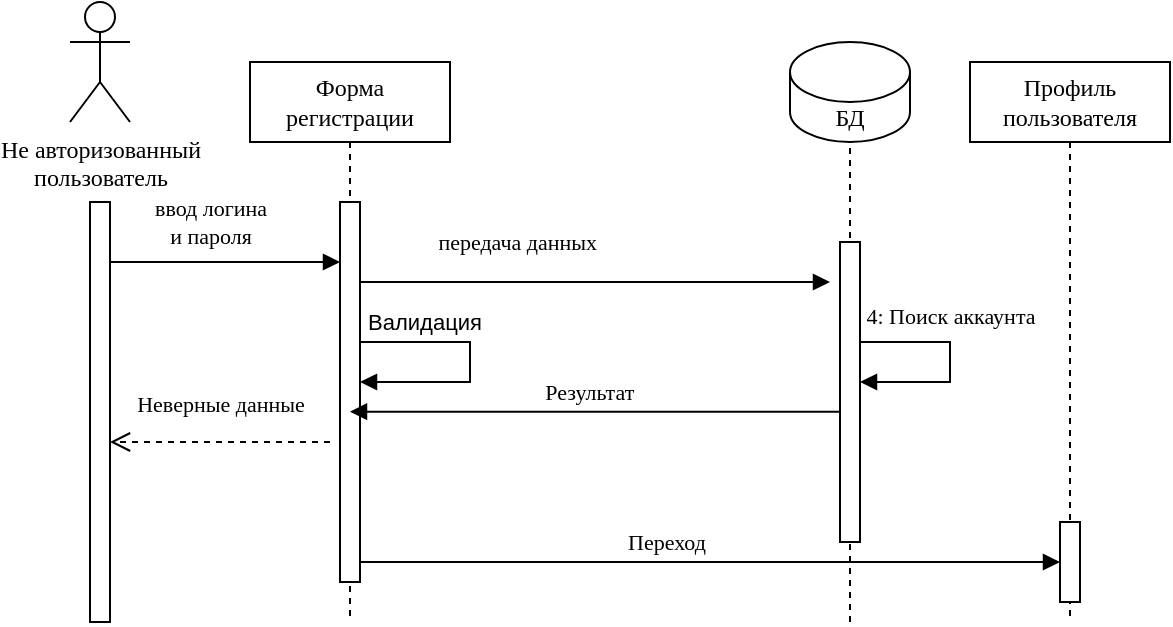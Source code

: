 <mxfile version="24.5.3" type="device">
  <diagram name="Page-1" id="2YBvvXClWsGukQMizWep">
    <mxGraphModel dx="842" dy="500" grid="1" gridSize="10" guides="1" tooltips="1" connect="1" arrows="1" fold="1" page="1" pageScale="1" pageWidth="850" pageHeight="1100" math="0" shadow="0">
      <root>
        <mxCell id="0" />
        <mxCell id="1" parent="0" />
        <mxCell id="aM9ryv3xv72pqoxQDRHE-1" value="Форма регистрации" style="shape=umlLifeline;perimeter=lifelinePerimeter;whiteSpace=wrap;html=1;container=0;dropTarget=0;collapsible=0;recursiveResize=0;outlineConnect=0;portConstraint=eastwest;newEdgeStyle={&quot;edgeStyle&quot;:&quot;elbowEdgeStyle&quot;,&quot;elbow&quot;:&quot;vertical&quot;,&quot;curved&quot;:0,&quot;rounded&quot;:0};fontFamily=Times New Roman;" parent="1" vertex="1">
          <mxGeometry x="250" y="210" width="100" height="280" as="geometry" />
        </mxCell>
        <mxCell id="aM9ryv3xv72pqoxQDRHE-2" value="" style="html=1;points=[];perimeter=orthogonalPerimeter;outlineConnect=0;targetShapes=umlLifeline;portConstraint=eastwest;newEdgeStyle={&quot;edgeStyle&quot;:&quot;elbowEdgeStyle&quot;,&quot;elbow&quot;:&quot;vertical&quot;,&quot;curved&quot;:0,&quot;rounded&quot;:0};fontFamily=Times New Roman;" parent="aM9ryv3xv72pqoxQDRHE-1" vertex="1">
          <mxGeometry x="45" y="70" width="10" height="190" as="geometry" />
        </mxCell>
        <mxCell id="gNB9MmefKthPx4yXdI92-1" value="" style="endArrow=block;html=1;rounded=0;endFill=1;" edge="1" parent="aM9ryv3xv72pqoxQDRHE-1">
          <mxGeometry width="50" height="50" relative="1" as="geometry">
            <mxPoint x="55" y="140" as="sourcePoint" />
            <mxPoint x="55" y="160" as="targetPoint" />
            <Array as="points">
              <mxPoint x="110" y="140" />
              <mxPoint x="110" y="160" />
              <mxPoint x="80" y="160" />
            </Array>
          </mxGeometry>
        </mxCell>
        <mxCell id="gNB9MmefKthPx4yXdI92-4" value="Валидация" style="edgeLabel;html=1;align=center;verticalAlign=middle;resizable=0;points=[];" vertex="1" connectable="0" parent="gNB9MmefKthPx4yXdI92-1">
          <mxGeometry x="0.515" y="1" relative="1" as="geometry">
            <mxPoint y="-31" as="offset" />
          </mxGeometry>
        </mxCell>
        <mxCell id="Myq37gHaifwHrUv0UT9n-3" value="Не авторизованный&lt;div&gt;пользователь&lt;/div&gt;" style="shape=umlActor;verticalLabelPosition=bottom;verticalAlign=top;html=1;outlineConnect=0;fontFamily=Times New Roman;" parent="1" vertex="1">
          <mxGeometry x="160" y="180" width="30" height="60" as="geometry" />
        </mxCell>
        <mxCell id="Myq37gHaifwHrUv0UT9n-9" value="" style="html=1;points=[];perimeter=orthogonalPerimeter;outlineConnect=0;targetShapes=umlLifeline;portConstraint=eastwest;newEdgeStyle={&quot;edgeStyle&quot;:&quot;elbowEdgeStyle&quot;,&quot;elbow&quot;:&quot;vertical&quot;,&quot;curved&quot;:0,&quot;rounded&quot;:0};fontFamily=Times New Roman;" parent="1" vertex="1">
          <mxGeometry x="170" y="280" width="10" height="210" as="geometry" />
        </mxCell>
        <mxCell id="Myq37gHaifwHrUv0UT9n-10" value="" style="endArrow=block;html=1;rounded=0;endFill=1;fontFamily=Times New Roman;" parent="1" edge="1">
          <mxGeometry width="50" height="50" relative="1" as="geometry">
            <mxPoint x="180" y="310" as="sourcePoint" />
            <mxPoint x="295" y="310" as="targetPoint" />
          </mxGeometry>
        </mxCell>
        <mxCell id="Myq37gHaifwHrUv0UT9n-11" value="&amp;nbsp;ввод логина&amp;nbsp;&lt;div&gt;и пароля&lt;/div&gt;" style="edgeLabel;html=1;align=center;verticalAlign=middle;resizable=0;points=[];fontFamily=Times New Roman;" parent="Myq37gHaifwHrUv0UT9n-10" vertex="1" connectable="0">
          <mxGeometry x="-0.561" relative="1" as="geometry">
            <mxPoint x="25" y="-20" as="offset" />
          </mxGeometry>
        </mxCell>
        <mxCell id="Myq37gHaifwHrUv0UT9n-12" value="Неверные данные" style="html=1;verticalAlign=bottom;endArrow=open;dashed=1;endSize=8;edgeStyle=elbowEdgeStyle;elbow=vertical;curved=0;rounded=0;fontFamily=Times New Roman;" parent="1" edge="1">
          <mxGeometry y="-10" relative="1" as="geometry">
            <mxPoint x="180" y="400" as="targetPoint" />
            <Array as="points">
              <mxPoint x="290" y="400" />
            </Array>
            <mxPoint x="290" y="400" as="sourcePoint" />
            <mxPoint as="offset" />
          </mxGeometry>
        </mxCell>
        <mxCell id="Myq37gHaifwHrUv0UT9n-13" value="" style="endArrow=block;html=1;rounded=0;endFill=1;fontFamily=Times New Roman;" parent="1" edge="1" target="Myq37gHaifwHrUv0UT9n-21" source="Myq37gHaifwHrUv0UT9n-21">
          <mxGeometry relative="1" as="geometry">
            <mxPoint x="590" y="350" as="sourcePoint" />
            <mxPoint x="580" y="340" as="targetPoint" />
            <Array as="points">
              <mxPoint x="600" y="350" />
              <mxPoint x="600" y="370" />
              <mxPoint x="580" y="370" />
            </Array>
          </mxGeometry>
        </mxCell>
        <mxCell id="Myq37gHaifwHrUv0UT9n-14" value="4: Поиск аккаунта" style="edgeLabel;resizable=0;html=1;;align=center;verticalAlign=middle;fontFamily=Times New Roman;" parent="Myq37gHaifwHrUv0UT9n-13" connectable="0" vertex="1">
          <mxGeometry relative="1" as="geometry">
            <mxPoint y="-23" as="offset" />
          </mxGeometry>
        </mxCell>
        <mxCell id="Myq37gHaifwHrUv0UT9n-17" value="БД" style="shape=cylinder3;whiteSpace=wrap;html=1;boundedLbl=1;backgroundOutline=1;size=15;fontFamily=Times New Roman;" parent="1" vertex="1">
          <mxGeometry x="520" y="200" width="60" height="50" as="geometry" />
        </mxCell>
        <mxCell id="Myq37gHaifwHrUv0UT9n-24" value="" style="endArrow=none;dashed=1;html=1;rounded=0;entryX=0.5;entryY=1;entryDx=0;entryDy=0;entryPerimeter=0;fontFamily=Times New Roman;" parent="1" target="Myq37gHaifwHrUv0UT9n-17" edge="1">
          <mxGeometry width="50" height="50" relative="1" as="geometry">
            <mxPoint x="550" y="490" as="sourcePoint" />
            <mxPoint x="550" y="260" as="targetPoint" />
          </mxGeometry>
        </mxCell>
        <mxCell id="Myq37gHaifwHrUv0UT9n-21" value="" style="html=1;points=[];perimeter=orthogonalPerimeter;outlineConnect=0;targetShapes=umlLifeline;portConstraint=eastwest;newEdgeStyle={&quot;edgeStyle&quot;:&quot;elbowEdgeStyle&quot;,&quot;elbow&quot;:&quot;vertical&quot;,&quot;curved&quot;:0,&quot;rounded&quot;:0};fontFamily=Times New Roman;" parent="1" vertex="1">
          <mxGeometry x="545" y="300" width="10" height="150" as="geometry" />
        </mxCell>
        <mxCell id="Myq37gHaifwHrUv0UT9n-28" value="" style="endArrow=none;html=1;rounded=0;endFill=0;startArrow=block;startFill=1;fontFamily=Times New Roman;" parent="1" edge="1" source="aM9ryv3xv72pqoxQDRHE-1">
          <mxGeometry relative="1" as="geometry">
            <mxPoint x="425" y="384.83" as="sourcePoint" />
            <mxPoint x="545.0" y="384.83" as="targetPoint" />
          </mxGeometry>
        </mxCell>
        <mxCell id="Myq37gHaifwHrUv0UT9n-29" value="&amp;nbsp;Результат" style="edgeLabel;resizable=0;html=1;;align=center;verticalAlign=middle;fontFamily=Times New Roman;" parent="Myq37gHaifwHrUv0UT9n-28" connectable="0" vertex="1">
          <mxGeometry relative="1" as="geometry">
            <mxPoint x="-5" y="-10" as="offset" />
          </mxGeometry>
        </mxCell>
        <mxCell id="Myq37gHaifwHrUv0UT9n-30" value="Профиль пользователя" style="shape=umlLifeline;perimeter=lifelinePerimeter;whiteSpace=wrap;html=1;container=0;dropTarget=0;collapsible=0;recursiveResize=0;outlineConnect=0;portConstraint=eastwest;newEdgeStyle={&quot;edgeStyle&quot;:&quot;elbowEdgeStyle&quot;,&quot;elbow&quot;:&quot;vertical&quot;,&quot;curved&quot;:0,&quot;rounded&quot;:0};fontFamily=Times New Roman;" parent="1" vertex="1">
          <mxGeometry x="610" y="210" width="100" height="280" as="geometry" />
        </mxCell>
        <mxCell id="Myq37gHaifwHrUv0UT9n-31" style="edgeStyle=elbowEdgeStyle;rounded=0;orthogonalLoop=1;jettySize=auto;html=1;elbow=vertical;curved=0;fontFamily=Times New Roman;" parent="Myq37gHaifwHrUv0UT9n-30" source="Myq37gHaifwHrUv0UT9n-32" target="Myq37gHaifwHrUv0UT9n-30" edge="1">
          <mxGeometry relative="1" as="geometry" />
        </mxCell>
        <mxCell id="Myq37gHaifwHrUv0UT9n-32" value="" style="html=1;points=[];perimeter=orthogonalPerimeter;outlineConnect=0;targetShapes=umlLifeline;portConstraint=eastwest;newEdgeStyle={&quot;edgeStyle&quot;:&quot;elbowEdgeStyle&quot;,&quot;elbow&quot;:&quot;vertical&quot;,&quot;curved&quot;:0,&quot;rounded&quot;:0};fontFamily=Times New Roman;" parent="Myq37gHaifwHrUv0UT9n-30" vertex="1">
          <mxGeometry x="45" y="230" width="10" height="40" as="geometry" />
        </mxCell>
        <mxCell id="Myq37gHaifwHrUv0UT9n-35" value="" style="endArrow=block;html=1;rounded=0;endFill=1;fontFamily=Times New Roman;" parent="1" edge="1" source="aM9ryv3xv72pqoxQDRHE-2">
          <mxGeometry relative="1" as="geometry">
            <mxPoint x="425" y="460" as="sourcePoint" />
            <mxPoint x="655" y="460" as="targetPoint" />
          </mxGeometry>
        </mxCell>
        <mxCell id="Myq37gHaifwHrUv0UT9n-36" value="Переход" style="edgeLabel;resizable=0;html=1;;align=center;verticalAlign=middle;labelBackgroundColor=none;fontFamily=Times New Roman;" parent="Myq37gHaifwHrUv0UT9n-35" connectable="0" vertex="1">
          <mxGeometry relative="1" as="geometry">
            <mxPoint x="-22" y="-10" as="offset" />
          </mxGeometry>
        </mxCell>
        <mxCell id="O2dkcbSxclQQjyFIJM64-1" value="" style="endArrow=block;html=1;rounded=0;endFill=1;fontFamily=Times New Roman;" parent="1" source="aM9ryv3xv72pqoxQDRHE-2" edge="1">
          <mxGeometry width="50" height="50" relative="1" as="geometry">
            <mxPoint x="310" y="320" as="sourcePoint" />
            <mxPoint x="540" y="320" as="targetPoint" />
          </mxGeometry>
        </mxCell>
        <mxCell id="O2dkcbSxclQQjyFIJM64-2" value="&amp;nbsp;передача данных" style="edgeLabel;html=1;align=center;verticalAlign=middle;resizable=0;points=[];fontFamily=Times New Roman;" parent="O2dkcbSxclQQjyFIJM64-1" vertex="1" connectable="0">
          <mxGeometry x="-0.561" relative="1" as="geometry">
            <mxPoint x="25" y="-20" as="offset" />
          </mxGeometry>
        </mxCell>
      </root>
    </mxGraphModel>
  </diagram>
</mxfile>
